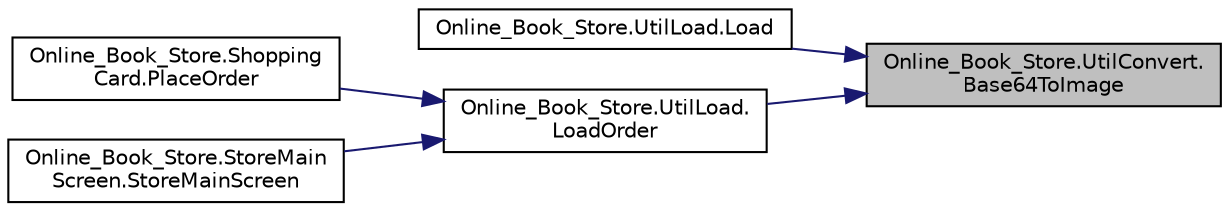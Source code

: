 digraph "Online_Book_Store.UtilConvert.Base64ToImage"
{
 // LATEX_PDF_SIZE
  edge [fontname="Helvetica",fontsize="10",labelfontname="Helvetica",labelfontsize="10"];
  node [fontname="Helvetica",fontsize="10",shape=record];
  rankdir="RL";
  Node1 [label="Online_Book_Store.UtilConvert.\lBase64ToImage",height=0.2,width=0.4,color="black", fillcolor="grey75", style="filled", fontcolor="black",tooltip="This function convert base 64 string to byte[]. After that Convert byte[] to Image."];
  Node1 -> Node2 [dir="back",color="midnightblue",fontsize="10",style="solid",fontname="Helvetica"];
  Node2 [label="Online_Book_Store.UtilLoad.Load",height=0.2,width=0.4,color="black", fillcolor="white", style="filled",URL="$class_online___book___store_1_1_util_load.html#af4799fb8655c3253f9a8d50c32685090",tooltip="This function loads the elements of the ShoppingCard.xml file."];
  Node1 -> Node3 [dir="back",color="midnightblue",fontsize="10",style="solid",fontname="Helvetica"];
  Node3 [label="Online_Book_Store.UtilLoad.\lLoadOrder",height=0.2,width=0.4,color="black", fillcolor="white", style="filled",URL="$class_online___book___store_1_1_util_load.html#ad72bfe4e763cffa57c2238846e9f24b7",tooltip="This function loads the elements of the MyOrders.xml file."];
  Node3 -> Node4 [dir="back",color="midnightblue",fontsize="10",style="solid",fontname="Helvetica"];
  Node4 [label="Online_Book_Store.Shopping\lCard.PlaceOrder",height=0.2,width=0.4,color="black", fillcolor="white", style="filled",URL="$class_online___book___store_1_1_shopping_card.html#a8edb43d35caf5902e26c24f148195872",tooltip="This function used to call order operations."];
  Node3 -> Node5 [dir="back",color="midnightblue",fontsize="10",style="solid",fontname="Helvetica"];
  Node5 [label="Online_Book_Store.StoreMain\lScreen.StoreMainScreen",height=0.2,width=0.4,color="black", fillcolor="white", style="filled",URL="$class_online___book___store_1_1_store_main_screen.html#ab2792a37c11cf776c7e2281fbcc2f8c6",tooltip="This function is Constructor. This function is called to load the product list and order list."];
}
